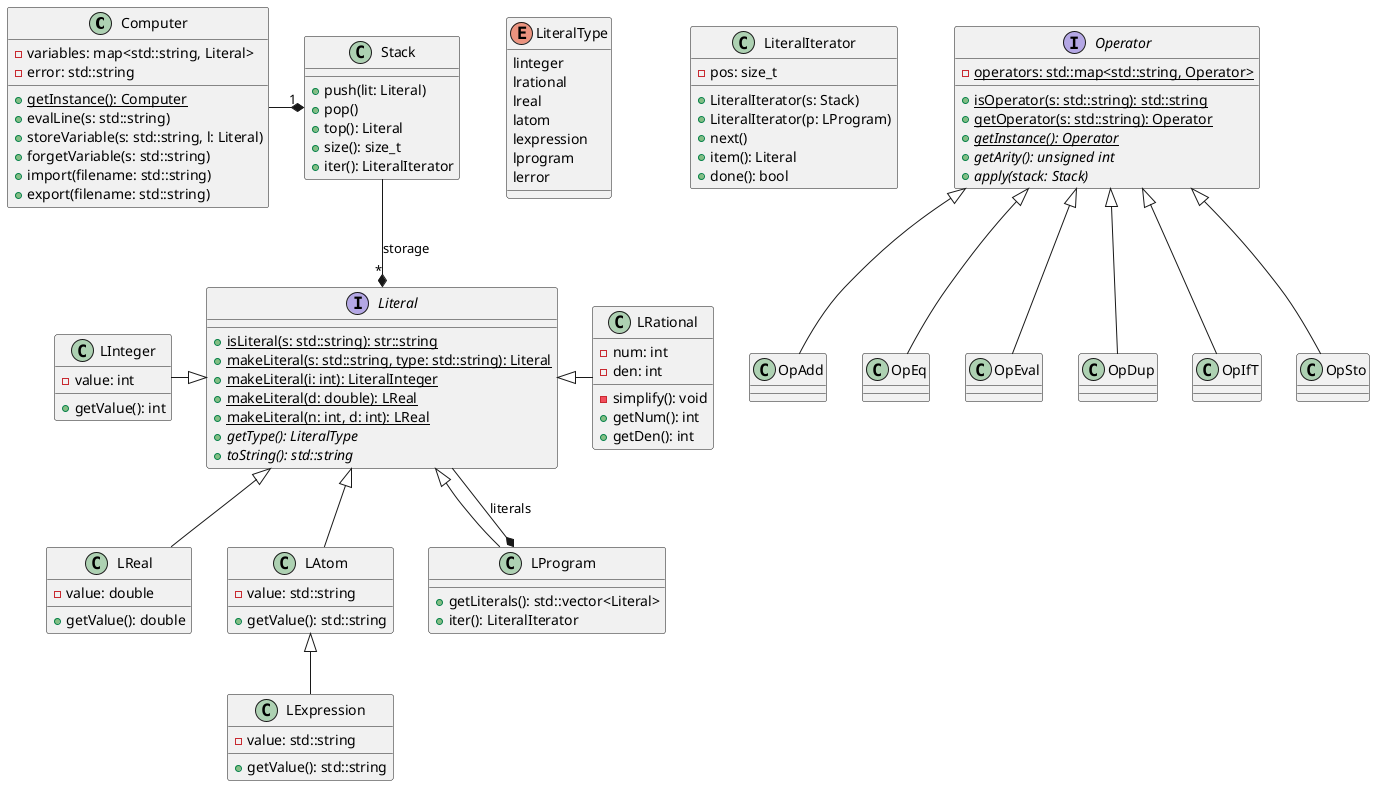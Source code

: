 @startuml

class Computer{
    -variables: map<std::string, Literal>
    -error: std::string
    +{static}getInstance(): Computer
    +evalLine(s: std::string)
    +storeVariable(s: std::string, l: Literal)
    +forgetVariable(s: std::string)
    +import(filename: std::string)
    +export(filename: std::string)
}
Stack "1" *-left- Computer

enum LiteralType{
    linteger
    lrational
    lreal
    latom
    lexpression
    lprogram
    lerror
}

interface Literal{
    +{static}isLiteral(s: std::string): str::string
    +{static}makeLiteral(s: std::string, type: std::string): Literal
    +{static}makeLiteral(i: int): LiteralInteger
    +{static}makeLiteral(d: double): LReal
    +{static}makeLiteral(n: int, d: int): LReal
    +{abstract}getType(): LiteralType
    +{abstract}toString(): std::string
}

class LInteger{
    -value: int
    +getValue(): int
}
Literal <|-left- LInteger

class LRational{
    -num: int
    -den: int
    -simplify(): void
    +getNum(): int
    +getDen(): int
}
Literal <|-right- LRational

class LReal{
    -value: double
    +getValue(): double
}
Literal <|-- LReal

class LAtom{
    -value: std::string
    +getValue(): std::string
}
Literal <|-- LAtom

class LExpression{
    -value: std::string
    +getValue(): std::string
}
LAtom <|-- LExpression

class LProgram{
    +getLiterals(): std::vector<Literal>
    +iter(): LiteralIterator
}
LProgram *-- Literal: literals
Literal <|-- LProgram

class Stack{
    +push(lit: Literal)
    +pop()
    +top(): Literal
    +size(): size_t
    +iter(): LiteralIterator
}
Stack --* "*" Literal: storage

class LiteralIterator{
    -pos: size_t
    +LiteralIterator(s: Stack)
    +LiteralIterator(p: LProgram)
    +next()
    +item(): Literal
    +done(): bool
}

interface Operator{
    -{static}operators: std::map<std::string, Operator>
    +{static}isOperator(s: std::string): std::string
    +{static}getOperator(s: std::string): Operator
    +{static}{abstract}getInstance(): Operator
    +{abstract}getArity(): unsigned int
    +{abstract}apply(stack: Stack)
}

Operator <|-- OpAdd
'Operator <|-- OpSub
'Operator <|-- OpMul
'Operator <|-- OpDiv
'Operator <|-- OpDivI
'Operator <|-- OpMod
'Operator <|-- OpNeg
'
Operator <|-- OpEq
'Operator <|-- OpNEq
'Operator <|-- OpSup
'Operator <|-- OpInf
'Operator <|-- OpSupE
'Operator <|-- OpInfE
'Operator <|-- OpAnd
'Operator <|-- OpOr
'Operator <|-- OpNot
'
Operator <|-- OpEval
'
Operator <|-- OpDup
'Operator <|-- OpDrop
'Operator <|-- OpSwap
'Operator <|-- OpClear
'
Operator <|-- OpIfT
'
Operator <|-- OpSto
'Operator <|-- OpForget
@enduml
